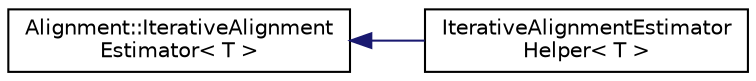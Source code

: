 digraph "Graphical Class Hierarchy"
{
  edge [fontname="Helvetica",fontsize="10",labelfontname="Helvetica",labelfontsize="10"];
  node [fontname="Helvetica",fontsize="10",shape=record];
  rankdir="LR";
  Node0 [label="Alignment::IterativeAlignment\lEstimator\< T \>",height=0.2,width=0.4,color="black", fillcolor="white", style="filled",URL="$classAlignment_1_1IterativeAlignmentEstimator.html"];
  Node0 -> Node1 [dir="back",color="midnightblue",fontsize="10",style="solid",fontname="Helvetica"];
  Node1 [label="IterativeAlignmentEstimator\lHelper\< T \>",height=0.2,width=0.4,color="black", fillcolor="white", style="filled",URL="$classIterativeAlignmentEstimatorHelper.html"];
}
